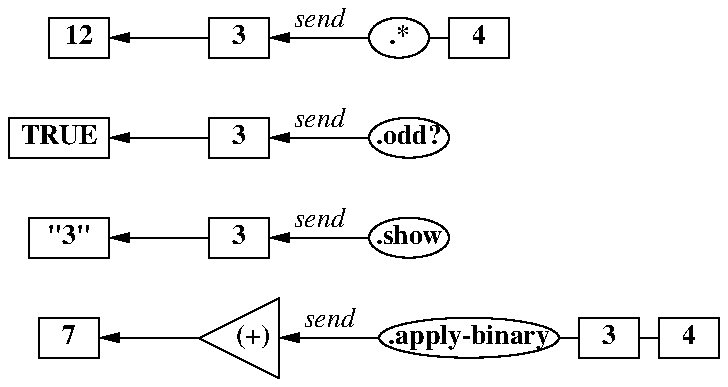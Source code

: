 .PS
Mul:    box "\fB3\fP" ht 0.2 wid 0.3
        left
        move to last box.w
        arrow
        box "\fB12\fP" ht 0.2 wid 0.3

        move to Mul.e
        right
        arrow "\fIsend\fP" "" <-
        ellipse "\fB.*\fP" ht 0.2 wid 0.3
        line 0.1
        box "\fB4\fP" ht 0.2 wid 0.3


Odd:    box "\fB3\fP" ht 0.2 wid 0.3 at Mul.c - (0, 0.5)
        left
        move to last box.w
        arrow
        box "\fBTRUE\fP" ht 0.2 wid 0.5

        move to Odd.e
        right
        arrow "\fIsend\fP" "" <-
        ellipse "\fB.odd?\fP" ht 0.2 wid 0.4


Show:   box "\fB3\fP" ht 0.2 wid 0.3 at Odd.c - (0, 0.5)
        left
        move to last box.w
        arrow
        box "\fB\"3\"\fP" ht 0.2 wid 0.4

        move to Show.e
        right
        arrow "\fIsend\fP" "" <-
        ellipse "\fB.show\fP" ht 0.2 wid 0.4


Apply:  box invis "    \fB(+)\fP" ht 0.4 wid 0.4 at Show.c - (0, 0.5)
        left
        move to last box.w
        arrow
        box "\fB7\fP" ht 0.2 wid 0.3

        line from Apply.ne to Apply.se to Apply.w to Apply.ne

        move to Apply.e
        right
        arrow "\fIsend\fP" "" <-
        ellipse "\fB.apply-binary\fP" ht 0.2 wid 0.9
        line 0.1
        box "\fB3\fP" ht 0.2 wid 0.3
        line 0.1
        box "\fB4\fP" ht 0.2 wid 0.3
.PE
